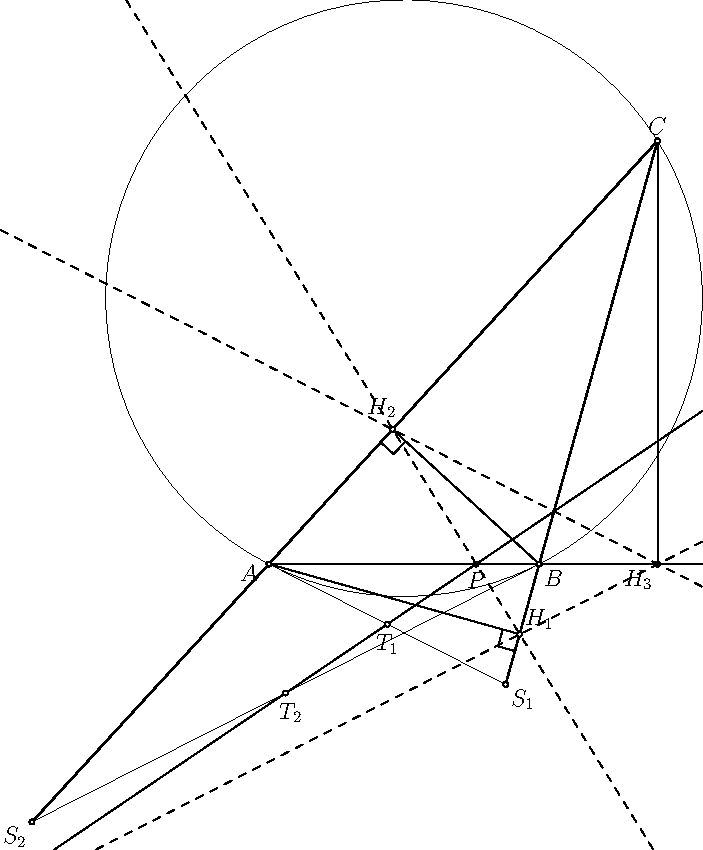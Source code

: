 import geometry;
size(15cm);

//triangle t = triangleabc(7,8,5);
triangle t = triangleabc(13, 17, 8);
circle c = circle(t);

line t1 = tangent(c, t.A);
line t2 = tangent(c, t.B);


point s1 = intersectionpoint(t1, line(t.C, false, t.B));
point s2 = intersectionpoint(t2, line(t.C, false, t.A));


point t1 = midpoint(segment(t.A, s1));
point t2 = midpoint(segment(t.B, s2));


line hb = segment(altitude(t.AC)); 
line ha = segment(altitude(t.BC)); 
line hc = segment(altitude(t.BA)); 

point h1 = intersectionpoint(ha, t.CB);
point h2 = intersectionpoint(hb, t.CA);
point h3 = intersectionpoint(hc, t.BA);

point p = intersectionpoint(line(t2, t1), line(h1, h2));

draw(segment(t.C, s1), linewidth(0.27mm));
draw(segment(t.C, s2), linewidth(0.27mm));
draw(line(t.A, false, t.B), linewidth(0.27mm));

draw(c, linewidth(0.1mm));


draw(ha^^hb^^hc);

draw(line(h2, h1), dashed);

dot("$H_1$", h1, NE, fontsize(12));
dot("$H_2$", h2, N*1.7+W*0.7, fontsize(12));
dot("$H_3$", h3, SW, fontsize(12));
dot(h1, UnFill);
dot(h2, UnFill);
dot(h3, UnFill);



dot("$T_1$", t1, S*1.3, fontsize(12));
dot("$T_2$", t2, S*1.3 + E*0.3, fontsize(12));

draw(line(t2, t1));


dot("$P$", p, S, fontsize(12));
dot("$S_1$", s1, SE, fontsize(12));
dot("$S_2$", s2, SW, fontsize(12));


draw(segment(s1, t.A), linewidth(0.15mm));
draw(segment(s2, t.B), linewidth(0.15mm));


dot(t1, UnFill);
dot(t2, UnFill);

dot(s1, UnFill);
dot(s2, UnFill);

dot("$A$", t.A, S*0.7+W*1.5, fontsize(12));
dot("$B$", t.B, SE, fontsize(12));
dot("$C$", t.C, N, fontsize(12));

dot(t.A, UnFill);
dot(t.B, UnFill);
dot(t.C, UnFill);
perpendicularmark(t.AC,hb,quarter=-1);
perpendicularmark(t.BC,ha,quarter=-2);

draw(line(h2, h3), dashed);
draw(line(h1, h3), dashed);

draw(box((-5, -8), (8, 7.5)), invisible);
//draw(box((-15, -15), (15, 15)), invisible);
